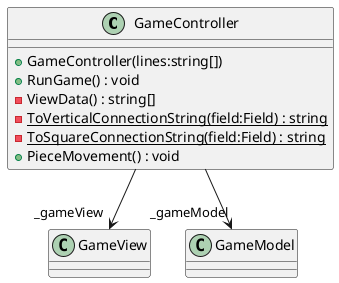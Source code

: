 @startuml
class GameController {
    + GameController(lines:string[])
    + RunGame() : void
    - ViewData() : string[]
    - {static} ToVerticalConnectionString(field:Field) : string
    - {static} ToSquareConnectionString(field:Field) : string
    + PieceMovement() : void
}
GameController --> "_gameView" GameView
GameController --> "_gameModel" GameModel
@enduml

